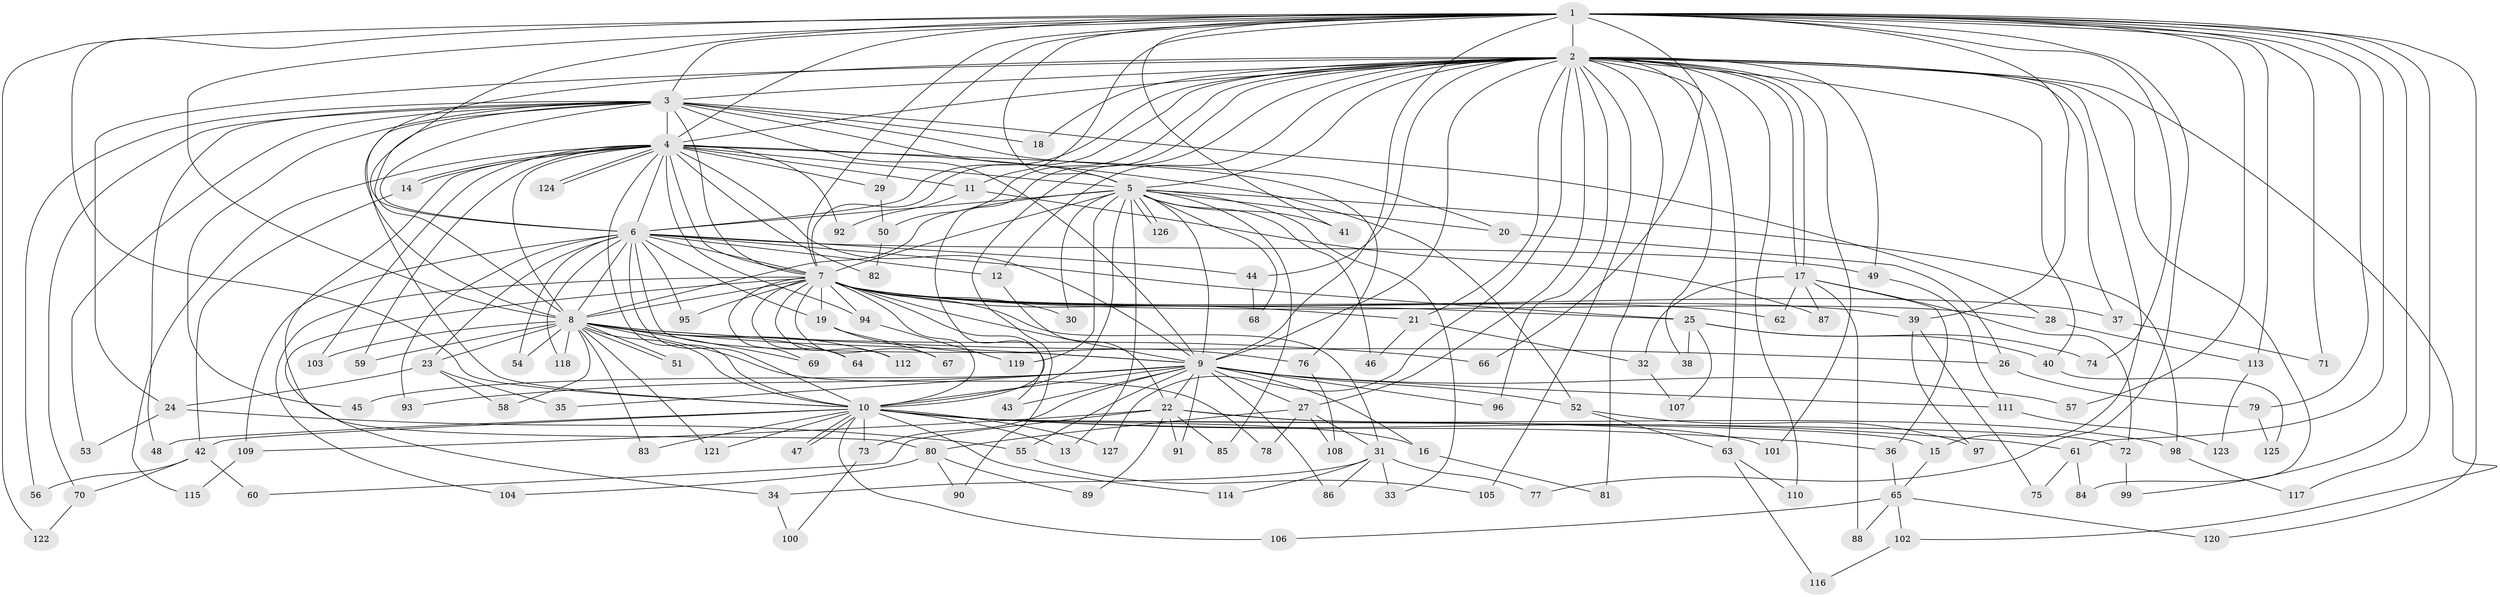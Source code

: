 // Generated by graph-tools (version 1.1) at 2025/25/03/09/25 03:25:44]
// undirected, 127 vertices, 279 edges
graph export_dot {
graph [start="1"]
  node [color=gray90,style=filled];
  1;
  2;
  3;
  4;
  5;
  6;
  7;
  8;
  9;
  10;
  11;
  12;
  13;
  14;
  15;
  16;
  17;
  18;
  19;
  20;
  21;
  22;
  23;
  24;
  25;
  26;
  27;
  28;
  29;
  30;
  31;
  32;
  33;
  34;
  35;
  36;
  37;
  38;
  39;
  40;
  41;
  42;
  43;
  44;
  45;
  46;
  47;
  48;
  49;
  50;
  51;
  52;
  53;
  54;
  55;
  56;
  57;
  58;
  59;
  60;
  61;
  62;
  63;
  64;
  65;
  66;
  67;
  68;
  69;
  70;
  71;
  72;
  73;
  74;
  75;
  76;
  77;
  78;
  79;
  80;
  81;
  82;
  83;
  84;
  85;
  86;
  87;
  88;
  89;
  90;
  91;
  92;
  93;
  94;
  95;
  96;
  97;
  98;
  99;
  100;
  101;
  102;
  103;
  104;
  105;
  106;
  107;
  108;
  109;
  110;
  111;
  112;
  113;
  114;
  115;
  116;
  117;
  118;
  119;
  120;
  121;
  122;
  123;
  124;
  125;
  126;
  127;
  1 -- 2;
  1 -- 3;
  1 -- 4;
  1 -- 5;
  1 -- 6;
  1 -- 7;
  1 -- 8;
  1 -- 9;
  1 -- 10;
  1 -- 11;
  1 -- 29;
  1 -- 39;
  1 -- 41;
  1 -- 57;
  1 -- 61;
  1 -- 66;
  1 -- 71;
  1 -- 74;
  1 -- 77;
  1 -- 79;
  1 -- 99;
  1 -- 113;
  1 -- 117;
  1 -- 120;
  1 -- 122;
  2 -- 3;
  2 -- 4;
  2 -- 5;
  2 -- 6;
  2 -- 7;
  2 -- 8;
  2 -- 9;
  2 -- 10;
  2 -- 12;
  2 -- 15;
  2 -- 17;
  2 -- 17;
  2 -- 18;
  2 -- 21;
  2 -- 24;
  2 -- 27;
  2 -- 37;
  2 -- 38;
  2 -- 40;
  2 -- 44;
  2 -- 49;
  2 -- 50;
  2 -- 63;
  2 -- 81;
  2 -- 84;
  2 -- 90;
  2 -- 96;
  2 -- 101;
  2 -- 102;
  2 -- 105;
  2 -- 110;
  2 -- 127;
  3 -- 4;
  3 -- 5;
  3 -- 6;
  3 -- 7;
  3 -- 8;
  3 -- 9;
  3 -- 10;
  3 -- 18;
  3 -- 28;
  3 -- 45;
  3 -- 48;
  3 -- 53;
  3 -- 56;
  3 -- 70;
  3 -- 76;
  4 -- 5;
  4 -- 6;
  4 -- 7;
  4 -- 8;
  4 -- 9;
  4 -- 10;
  4 -- 11;
  4 -- 14;
  4 -- 14;
  4 -- 20;
  4 -- 29;
  4 -- 52;
  4 -- 59;
  4 -- 80;
  4 -- 82;
  4 -- 92;
  4 -- 94;
  4 -- 103;
  4 -- 115;
  4 -- 124;
  4 -- 124;
  5 -- 6;
  5 -- 7;
  5 -- 8;
  5 -- 9;
  5 -- 10;
  5 -- 13;
  5 -- 20;
  5 -- 30;
  5 -- 33;
  5 -- 41;
  5 -- 46;
  5 -- 68;
  5 -- 85;
  5 -- 98;
  5 -- 119;
  5 -- 126;
  5 -- 126;
  6 -- 7;
  6 -- 8;
  6 -- 9;
  6 -- 10;
  6 -- 12;
  6 -- 19;
  6 -- 23;
  6 -- 25;
  6 -- 44;
  6 -- 49;
  6 -- 54;
  6 -- 93;
  6 -- 95;
  6 -- 109;
  6 -- 118;
  7 -- 8;
  7 -- 9;
  7 -- 10;
  7 -- 19;
  7 -- 21;
  7 -- 25;
  7 -- 28;
  7 -- 30;
  7 -- 31;
  7 -- 34;
  7 -- 37;
  7 -- 39;
  7 -- 43;
  7 -- 62;
  7 -- 64;
  7 -- 67;
  7 -- 69;
  7 -- 94;
  7 -- 95;
  7 -- 104;
  7 -- 112;
  8 -- 9;
  8 -- 10;
  8 -- 23;
  8 -- 26;
  8 -- 51;
  8 -- 51;
  8 -- 54;
  8 -- 58;
  8 -- 59;
  8 -- 64;
  8 -- 66;
  8 -- 69;
  8 -- 78;
  8 -- 83;
  8 -- 103;
  8 -- 112;
  8 -- 118;
  8 -- 121;
  9 -- 10;
  9 -- 16;
  9 -- 22;
  9 -- 27;
  9 -- 35;
  9 -- 43;
  9 -- 45;
  9 -- 52;
  9 -- 55;
  9 -- 57;
  9 -- 73;
  9 -- 86;
  9 -- 91;
  9 -- 93;
  9 -- 96;
  9 -- 111;
  10 -- 13;
  10 -- 15;
  10 -- 16;
  10 -- 36;
  10 -- 42;
  10 -- 47;
  10 -- 47;
  10 -- 48;
  10 -- 61;
  10 -- 72;
  10 -- 73;
  10 -- 83;
  10 -- 106;
  10 -- 114;
  10 -- 121;
  10 -- 127;
  11 -- 87;
  11 -- 92;
  12 -- 22;
  14 -- 42;
  15 -- 65;
  16 -- 81;
  17 -- 32;
  17 -- 36;
  17 -- 62;
  17 -- 72;
  17 -- 87;
  17 -- 88;
  19 -- 67;
  19 -- 76;
  20 -- 26;
  21 -- 32;
  21 -- 46;
  22 -- 60;
  22 -- 85;
  22 -- 89;
  22 -- 91;
  22 -- 98;
  22 -- 101;
  22 -- 109;
  23 -- 24;
  23 -- 35;
  23 -- 58;
  24 -- 53;
  24 -- 55;
  25 -- 38;
  25 -- 40;
  25 -- 74;
  25 -- 107;
  26 -- 79;
  27 -- 31;
  27 -- 78;
  27 -- 80;
  27 -- 108;
  28 -- 113;
  29 -- 50;
  31 -- 33;
  31 -- 34;
  31 -- 77;
  31 -- 86;
  31 -- 114;
  32 -- 107;
  34 -- 100;
  36 -- 65;
  37 -- 71;
  39 -- 75;
  39 -- 97;
  40 -- 125;
  42 -- 56;
  42 -- 60;
  42 -- 70;
  44 -- 68;
  49 -- 111;
  50 -- 82;
  52 -- 63;
  52 -- 97;
  55 -- 105;
  61 -- 75;
  61 -- 84;
  63 -- 110;
  63 -- 116;
  65 -- 88;
  65 -- 102;
  65 -- 106;
  65 -- 120;
  70 -- 122;
  72 -- 99;
  73 -- 100;
  76 -- 108;
  79 -- 125;
  80 -- 89;
  80 -- 90;
  80 -- 104;
  94 -- 119;
  98 -- 117;
  102 -- 116;
  109 -- 115;
  111 -- 123;
  113 -- 123;
}
